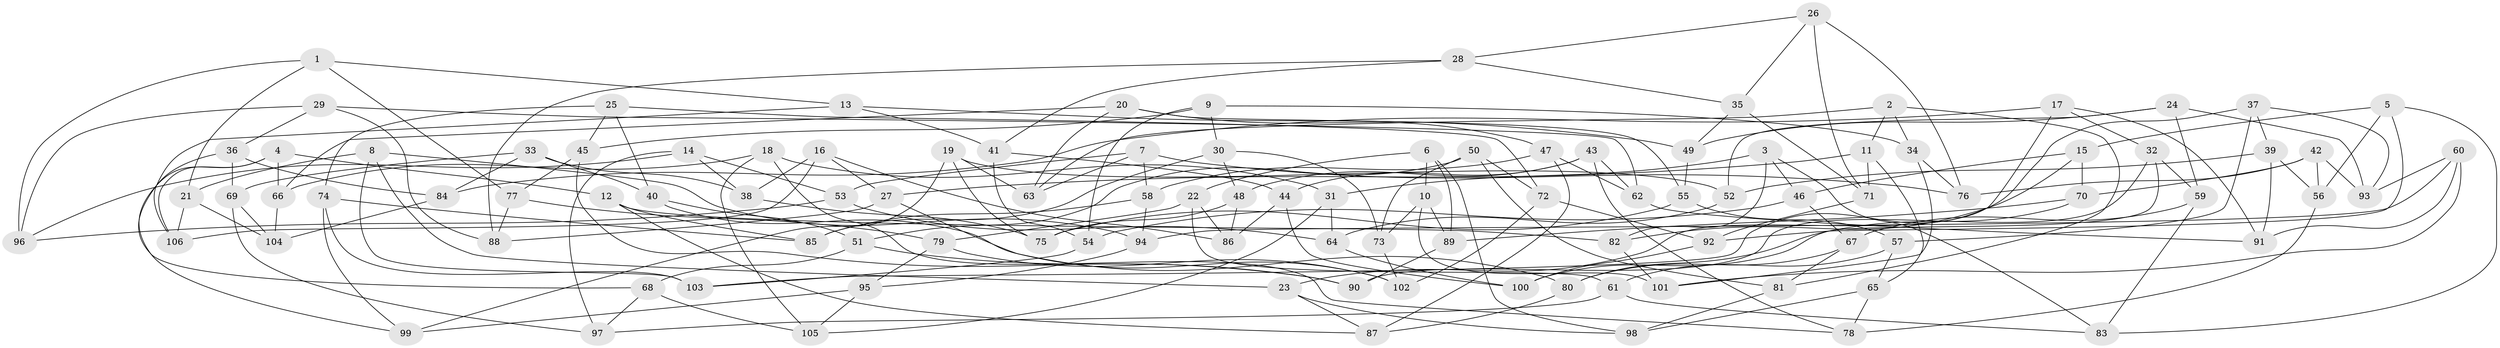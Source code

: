 // Generated by graph-tools (version 1.1) at 2025/50/03/09/25 03:50:44]
// undirected, 106 vertices, 212 edges
graph export_dot {
graph [start="1"]
  node [color=gray90,style=filled];
  1;
  2;
  3;
  4;
  5;
  6;
  7;
  8;
  9;
  10;
  11;
  12;
  13;
  14;
  15;
  16;
  17;
  18;
  19;
  20;
  21;
  22;
  23;
  24;
  25;
  26;
  27;
  28;
  29;
  30;
  31;
  32;
  33;
  34;
  35;
  36;
  37;
  38;
  39;
  40;
  41;
  42;
  43;
  44;
  45;
  46;
  47;
  48;
  49;
  50;
  51;
  52;
  53;
  54;
  55;
  56;
  57;
  58;
  59;
  60;
  61;
  62;
  63;
  64;
  65;
  66;
  67;
  68;
  69;
  70;
  71;
  72;
  73;
  74;
  75;
  76;
  77;
  78;
  79;
  80;
  81;
  82;
  83;
  84;
  85;
  86;
  87;
  88;
  89;
  90;
  91;
  92;
  93;
  94;
  95;
  96;
  97;
  98;
  99;
  100;
  101;
  102;
  103;
  104;
  105;
  106;
  1 -- 96;
  1 -- 77;
  1 -- 21;
  1 -- 13;
  2 -- 81;
  2 -- 34;
  2 -- 63;
  2 -- 11;
  3 -- 83;
  3 -- 46;
  3 -- 82;
  3 -- 31;
  4 -- 12;
  4 -- 99;
  4 -- 106;
  4 -- 66;
  5 -- 92;
  5 -- 15;
  5 -- 56;
  5 -- 83;
  6 -- 89;
  6 -- 22;
  6 -- 98;
  6 -- 10;
  7 -- 58;
  7 -- 63;
  7 -- 76;
  7 -- 53;
  8 -- 23;
  8 -- 21;
  8 -- 94;
  8 -- 103;
  9 -- 30;
  9 -- 34;
  9 -- 54;
  9 -- 45;
  10 -- 73;
  10 -- 89;
  10 -- 101;
  11 -- 65;
  11 -- 27;
  11 -- 71;
  12 -- 87;
  12 -- 82;
  12 -- 85;
  13 -- 49;
  13 -- 106;
  13 -- 41;
  14 -- 53;
  14 -- 97;
  14 -- 38;
  14 -- 96;
  15 -- 70;
  15 -- 46;
  15 -- 82;
  16 -- 38;
  16 -- 106;
  16 -- 86;
  16 -- 27;
  17 -- 91;
  17 -- 23;
  17 -- 84;
  17 -- 32;
  18 -- 31;
  18 -- 105;
  18 -- 66;
  18 -- 78;
  19 -- 75;
  19 -- 99;
  19 -- 63;
  19 -- 52;
  20 -- 47;
  20 -- 55;
  20 -- 66;
  20 -- 63;
  21 -- 104;
  21 -- 106;
  22 -- 86;
  22 -- 79;
  22 -- 61;
  23 -- 98;
  23 -- 87;
  24 -- 49;
  24 -- 93;
  24 -- 52;
  24 -- 59;
  25 -- 40;
  25 -- 72;
  25 -- 74;
  25 -- 45;
  26 -- 71;
  26 -- 76;
  26 -- 35;
  26 -- 28;
  27 -- 102;
  27 -- 88;
  28 -- 41;
  28 -- 88;
  28 -- 35;
  29 -- 88;
  29 -- 36;
  29 -- 62;
  29 -- 96;
  30 -- 85;
  30 -- 73;
  30 -- 48;
  31 -- 64;
  31 -- 105;
  32 -- 59;
  32 -- 90;
  32 -- 100;
  33 -- 40;
  33 -- 69;
  33 -- 38;
  33 -- 84;
  34 -- 101;
  34 -- 76;
  35 -- 49;
  35 -- 71;
  36 -- 84;
  36 -- 68;
  36 -- 69;
  37 -- 57;
  37 -- 103;
  37 -- 93;
  37 -- 39;
  38 -- 75;
  39 -- 56;
  39 -- 52;
  39 -- 91;
  40 -- 51;
  40 -- 80;
  41 -- 44;
  41 -- 54;
  42 -- 56;
  42 -- 70;
  42 -- 93;
  42 -- 76;
  43 -- 44;
  43 -- 78;
  43 -- 48;
  43 -- 62;
  44 -- 86;
  44 -- 100;
  45 -- 90;
  45 -- 77;
  46 -- 67;
  46 -- 54;
  47 -- 87;
  47 -- 62;
  47 -- 58;
  48 -- 86;
  48 -- 75;
  49 -- 55;
  50 -- 81;
  50 -- 51;
  50 -- 72;
  50 -- 73;
  51 -- 68;
  51 -- 90;
  52 -- 64;
  53 -- 96;
  53 -- 64;
  54 -- 103;
  55 -- 57;
  55 -- 75;
  56 -- 78;
  57 -- 65;
  57 -- 61;
  58 -- 85;
  58 -- 94;
  59 -- 83;
  59 -- 67;
  60 -- 91;
  60 -- 94;
  60 -- 101;
  60 -- 93;
  61 -- 97;
  61 -- 83;
  62 -- 91;
  64 -- 100;
  65 -- 98;
  65 -- 78;
  66 -- 104;
  67 -- 80;
  67 -- 81;
  68 -- 105;
  68 -- 97;
  69 -- 97;
  69 -- 104;
  70 -- 89;
  70 -- 80;
  71 -- 92;
  72 -- 92;
  72 -- 102;
  73 -- 102;
  74 -- 85;
  74 -- 103;
  74 -- 99;
  77 -- 88;
  77 -- 79;
  79 -- 95;
  79 -- 102;
  80 -- 87;
  81 -- 98;
  82 -- 101;
  84 -- 104;
  89 -- 90;
  92 -- 100;
  94 -- 95;
  95 -- 105;
  95 -- 99;
}
